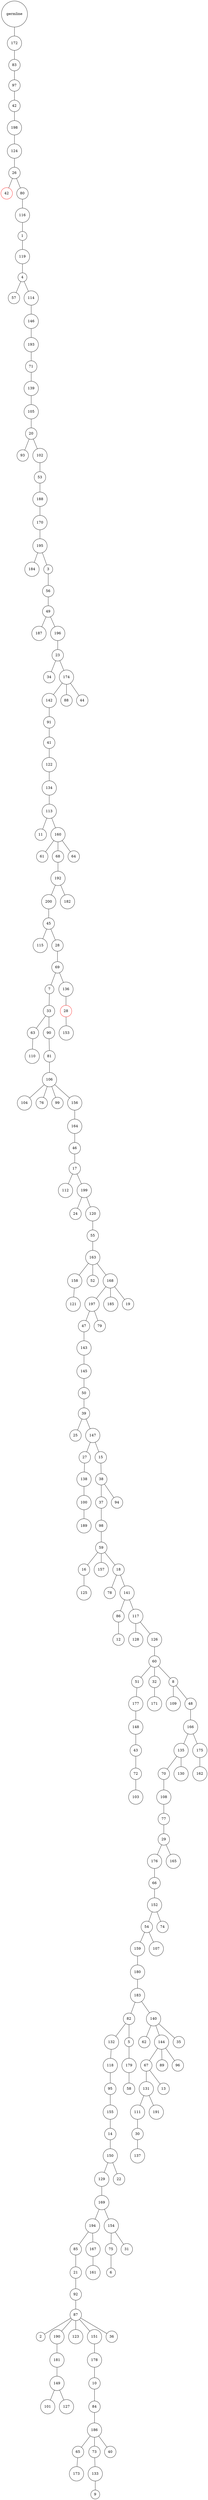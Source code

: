 graph {
	rankdir=UD;
	splines=line;
	node [shape=circle]
	"0x7f0c2dbaac40" [label="germline"];
	"0x7f0c2dbaac70" [label="172"];
	"0x7f0c2dbaac40" -- "0x7f0c2dbaac70" ;
	"0x7f0c2dbaaca0" [label="83"];
	"0x7f0c2dbaac70" -- "0x7f0c2dbaaca0" ;
	"0x7f0c2dbaacd0" [label="97"];
	"0x7f0c2dbaaca0" -- "0x7f0c2dbaacd0" ;
	"0x7f0c2dbaad00" [label="42"];
	"0x7f0c2dbaacd0" -- "0x7f0c2dbaad00" ;
	"0x7f0c2dbaad30" [label="198"];
	"0x7f0c2dbaad00" -- "0x7f0c2dbaad30" ;
	"0x7f0c2dbaad60" [label="124"];
	"0x7f0c2dbaad30" -- "0x7f0c2dbaad60" ;
	"0x7f0c2dbaad90" [label="26"];
	"0x7f0c2dbaad60" -- "0x7f0c2dbaad90" ;
	"0x7f0c2dbaadc0" [label="42",color="red"];
	"0x7f0c2dbaad90" -- "0x7f0c2dbaadc0" ;
	"0x7f0c2dbaadf0" [label="80"];
	"0x7f0c2dbaad90" -- "0x7f0c2dbaadf0" ;
	"0x7f0c2dbaae20" [label="116"];
	"0x7f0c2dbaadf0" -- "0x7f0c2dbaae20" ;
	"0x7f0c2dbaae50" [label="1"];
	"0x7f0c2dbaae20" -- "0x7f0c2dbaae50" ;
	"0x7f0c2dbaae80" [label="119"];
	"0x7f0c2dbaae50" -- "0x7f0c2dbaae80" ;
	"0x7f0c2dbaaeb0" [label="4"];
	"0x7f0c2dbaae80" -- "0x7f0c2dbaaeb0" ;
	"0x7f0c2dbaaee0" [label="57"];
	"0x7f0c2dbaaeb0" -- "0x7f0c2dbaaee0" ;
	"0x7f0c2dbaaf10" [label="114"];
	"0x7f0c2dbaaeb0" -- "0x7f0c2dbaaf10" ;
	"0x7f0c2dbaaf40" [label="146"];
	"0x7f0c2dbaaf10" -- "0x7f0c2dbaaf40" ;
	"0x7f0c2dbaaf70" [label="193"];
	"0x7f0c2dbaaf40" -- "0x7f0c2dbaaf70" ;
	"0x7f0c2dbaafa0" [label="71"];
	"0x7f0c2dbaaf70" -- "0x7f0c2dbaafa0" ;
	"0x7f0c2dbaafd0" [label="139"];
	"0x7f0c2dbaafa0" -- "0x7f0c2dbaafd0" ;
	"0x7f0c2dbac040" [label="105"];
	"0x7f0c2dbaafd0" -- "0x7f0c2dbac040" ;
	"0x7f0c2dbac070" [label="20"];
	"0x7f0c2dbac040" -- "0x7f0c2dbac070" ;
	"0x7f0c2dbac0a0" [label="93"];
	"0x7f0c2dbac070" -- "0x7f0c2dbac0a0" ;
	"0x7f0c2dbac0d0" [label="102"];
	"0x7f0c2dbac070" -- "0x7f0c2dbac0d0" ;
	"0x7f0c2dbac100" [label="53"];
	"0x7f0c2dbac0d0" -- "0x7f0c2dbac100" ;
	"0x7f0c2dbac130" [label="188"];
	"0x7f0c2dbac100" -- "0x7f0c2dbac130" ;
	"0x7f0c2dbac160" [label="170"];
	"0x7f0c2dbac130" -- "0x7f0c2dbac160" ;
	"0x7f0c2dbac190" [label="195"];
	"0x7f0c2dbac160" -- "0x7f0c2dbac190" ;
	"0x7f0c2dbac1c0" [label="184"];
	"0x7f0c2dbac190" -- "0x7f0c2dbac1c0" ;
	"0x7f0c2dbac1f0" [label="3"];
	"0x7f0c2dbac190" -- "0x7f0c2dbac1f0" ;
	"0x7f0c2dbac220" [label="56"];
	"0x7f0c2dbac1f0" -- "0x7f0c2dbac220" ;
	"0x7f0c2dbac250" [label="49"];
	"0x7f0c2dbac220" -- "0x7f0c2dbac250" ;
	"0x7f0c2dbac280" [label="187"];
	"0x7f0c2dbac250" -- "0x7f0c2dbac280" ;
	"0x7f0c2dbac2b0" [label="196"];
	"0x7f0c2dbac250" -- "0x7f0c2dbac2b0" ;
	"0x7f0c2dbac2e0" [label="23"];
	"0x7f0c2dbac2b0" -- "0x7f0c2dbac2e0" ;
	"0x7f0c2dbac310" [label="34"];
	"0x7f0c2dbac2e0" -- "0x7f0c2dbac310" ;
	"0x7f0c2dbac340" [label="174"];
	"0x7f0c2dbac2e0" -- "0x7f0c2dbac340" ;
	"0x7f0c2dbac370" [label="142"];
	"0x7f0c2dbac340" -- "0x7f0c2dbac370" ;
	"0x7f0c2dbac3a0" [label="91"];
	"0x7f0c2dbac370" -- "0x7f0c2dbac3a0" ;
	"0x7f0c2dbac3d0" [label="41"];
	"0x7f0c2dbac3a0" -- "0x7f0c2dbac3d0" ;
	"0x7f0c2dbac400" [label="122"];
	"0x7f0c2dbac3d0" -- "0x7f0c2dbac400" ;
	"0x7f0c2dbac430" [label="134"];
	"0x7f0c2dbac400" -- "0x7f0c2dbac430" ;
	"0x7f0c2dbac460" [label="113"];
	"0x7f0c2dbac430" -- "0x7f0c2dbac460" ;
	"0x7f0c2dbac490" [label="11"];
	"0x7f0c2dbac460" -- "0x7f0c2dbac490" ;
	"0x7f0c2dbac4c0" [label="160"];
	"0x7f0c2dbac460" -- "0x7f0c2dbac4c0" ;
	"0x7f0c2dbac4f0" [label="61"];
	"0x7f0c2dbac4c0" -- "0x7f0c2dbac4f0" ;
	"0x7f0c2dbac520" [label="68"];
	"0x7f0c2dbac4c0" -- "0x7f0c2dbac520" ;
	"0x7f0c2dbac550" [label="192"];
	"0x7f0c2dbac520" -- "0x7f0c2dbac550" ;
	"0x7f0c2dbac580" [label="200"];
	"0x7f0c2dbac550" -- "0x7f0c2dbac580" ;
	"0x7f0c2dbac5b0" [label="45"];
	"0x7f0c2dbac580" -- "0x7f0c2dbac5b0" ;
	"0x7f0c2dbac5e0" [label="115"];
	"0x7f0c2dbac5b0" -- "0x7f0c2dbac5e0" ;
	"0x7f0c2dbac610" [label="28"];
	"0x7f0c2dbac5b0" -- "0x7f0c2dbac610" ;
	"0x7f0c2dbac640" [label="69"];
	"0x7f0c2dbac610" -- "0x7f0c2dbac640" ;
	"0x7f0c2dbac670" [label="7"];
	"0x7f0c2dbac640" -- "0x7f0c2dbac670" ;
	"0x7f0c2dbac6a0" [label="33"];
	"0x7f0c2dbac670" -- "0x7f0c2dbac6a0" ;
	"0x7f0c2dbac6d0" [label="63"];
	"0x7f0c2dbac6a0" -- "0x7f0c2dbac6d0" ;
	"0x7f0c2dbac700" [label="110"];
	"0x7f0c2dbac6d0" -- "0x7f0c2dbac700" ;
	"0x7f0c2dbac730" [label="90"];
	"0x7f0c2dbac6a0" -- "0x7f0c2dbac730" ;
	"0x7f0c2dbac760" [label="81"];
	"0x7f0c2dbac730" -- "0x7f0c2dbac760" ;
	"0x7f0c2dbac790" [label="106"];
	"0x7f0c2dbac760" -- "0x7f0c2dbac790" ;
	"0x7f0c2dbac7c0" [label="104"];
	"0x7f0c2dbac790" -- "0x7f0c2dbac7c0" ;
	"0x7f0c2dbac7f0" [label="76"];
	"0x7f0c2dbac790" -- "0x7f0c2dbac7f0" ;
	"0x7f0c2dbac820" [label="99"];
	"0x7f0c2dbac790" -- "0x7f0c2dbac820" ;
	"0x7f0c2dbac850" [label="156"];
	"0x7f0c2dbac790" -- "0x7f0c2dbac850" ;
	"0x7f0c2dbac880" [label="164"];
	"0x7f0c2dbac850" -- "0x7f0c2dbac880" ;
	"0x7f0c2dbac8b0" [label="46"];
	"0x7f0c2dbac880" -- "0x7f0c2dbac8b0" ;
	"0x7f0c2dbac8e0" [label="17"];
	"0x7f0c2dbac8b0" -- "0x7f0c2dbac8e0" ;
	"0x7f0c2dbac910" [label="112"];
	"0x7f0c2dbac8e0" -- "0x7f0c2dbac910" ;
	"0x7f0c2dbac940" [label="199"];
	"0x7f0c2dbac8e0" -- "0x7f0c2dbac940" ;
	"0x7f0c2dbac970" [label="24"];
	"0x7f0c2dbac940" -- "0x7f0c2dbac970" ;
	"0x7f0c2dbac9a0" [label="120"];
	"0x7f0c2dbac940" -- "0x7f0c2dbac9a0" ;
	"0x7f0c2dbac9d0" [label="55"];
	"0x7f0c2dbac9a0" -- "0x7f0c2dbac9d0" ;
	"0x7f0c2dbaca00" [label="163"];
	"0x7f0c2dbac9d0" -- "0x7f0c2dbaca00" ;
	"0x7f0c2dbaca30" [label="158"];
	"0x7f0c2dbaca00" -- "0x7f0c2dbaca30" ;
	"0x7f0c2dbaca60" [label="121"];
	"0x7f0c2dbaca30" -- "0x7f0c2dbaca60" ;
	"0x7f0c2dbaca90" [label="52"];
	"0x7f0c2dbaca00" -- "0x7f0c2dbaca90" ;
	"0x7f0c2dbacac0" [label="168"];
	"0x7f0c2dbaca00" -- "0x7f0c2dbacac0" ;
	"0x7f0c2dbacaf0" [label="197"];
	"0x7f0c2dbacac0" -- "0x7f0c2dbacaf0" ;
	"0x7f0c2dbacb20" [label="47"];
	"0x7f0c2dbacaf0" -- "0x7f0c2dbacb20" ;
	"0x7f0c2dbacb50" [label="143"];
	"0x7f0c2dbacb20" -- "0x7f0c2dbacb50" ;
	"0x7f0c2dbacb80" [label="145"];
	"0x7f0c2dbacb50" -- "0x7f0c2dbacb80" ;
	"0x7f0c2dbacbb0" [label="50"];
	"0x7f0c2dbacb80" -- "0x7f0c2dbacbb0" ;
	"0x7f0c2dbacbe0" [label="39"];
	"0x7f0c2dbacbb0" -- "0x7f0c2dbacbe0" ;
	"0x7f0c2dbacc10" [label="25"];
	"0x7f0c2dbacbe0" -- "0x7f0c2dbacc10" ;
	"0x7f0c2dbacc40" [label="147"];
	"0x7f0c2dbacbe0" -- "0x7f0c2dbacc40" ;
	"0x7f0c2dbacc70" [label="27"];
	"0x7f0c2dbacc40" -- "0x7f0c2dbacc70" ;
	"0x7f0c2dbacca0" [label="138"];
	"0x7f0c2dbacc70" -- "0x7f0c2dbacca0" ;
	"0x7f0c2dbaccd0" [label="100"];
	"0x7f0c2dbacca0" -- "0x7f0c2dbaccd0" ;
	"0x7f0c2dbacd00" [label="189"];
	"0x7f0c2dbaccd0" -- "0x7f0c2dbacd00" ;
	"0x7f0c2dbacd30" [label="15"];
	"0x7f0c2dbacc40" -- "0x7f0c2dbacd30" ;
	"0x7f0c2dbacd60" [label="38"];
	"0x7f0c2dbacd30" -- "0x7f0c2dbacd60" ;
	"0x7f0c2dbacd90" [label="37"];
	"0x7f0c2dbacd60" -- "0x7f0c2dbacd90" ;
	"0x7f0c2dbacdc0" [label="98"];
	"0x7f0c2dbacd90" -- "0x7f0c2dbacdc0" ;
	"0x7f0c2dbacdf0" [label="59"];
	"0x7f0c2dbacdc0" -- "0x7f0c2dbacdf0" ;
	"0x7f0c2dbace20" [label="16"];
	"0x7f0c2dbacdf0" -- "0x7f0c2dbace20" ;
	"0x7f0c2dbace50" [label="125"];
	"0x7f0c2dbace20" -- "0x7f0c2dbace50" ;
	"0x7f0c2dbace80" [label="157"];
	"0x7f0c2dbacdf0" -- "0x7f0c2dbace80" ;
	"0x7f0c2dbaceb0" [label="18"];
	"0x7f0c2dbacdf0" -- "0x7f0c2dbaceb0" ;
	"0x7f0c2dbacee0" [label="78"];
	"0x7f0c2dbaceb0" -- "0x7f0c2dbacee0" ;
	"0x7f0c2dbacf10" [label="141"];
	"0x7f0c2dbaceb0" -- "0x7f0c2dbacf10" ;
	"0x7f0c2dbacf40" [label="86"];
	"0x7f0c2dbacf10" -- "0x7f0c2dbacf40" ;
	"0x7f0c2dbacf70" [label="12"];
	"0x7f0c2dbacf40" -- "0x7f0c2dbacf70" ;
	"0x7f0c2dbacfa0" [label="117"];
	"0x7f0c2dbacf10" -- "0x7f0c2dbacfa0" ;
	"0x7f0c2dbacfd0" [label="128"];
	"0x7f0c2dbacfa0" -- "0x7f0c2dbacfd0" ;
	"0x7f0c2dbaf040" [label="126"];
	"0x7f0c2dbacfa0" -- "0x7f0c2dbaf040" ;
	"0x7f0c2dbaf070" [label="60"];
	"0x7f0c2dbaf040" -- "0x7f0c2dbaf070" ;
	"0x7f0c2dbaf0a0" [label="51"];
	"0x7f0c2dbaf070" -- "0x7f0c2dbaf0a0" ;
	"0x7f0c2dbaf0d0" [label="177"];
	"0x7f0c2dbaf0a0" -- "0x7f0c2dbaf0d0" ;
	"0x7f0c2dbaf100" [label="148"];
	"0x7f0c2dbaf0d0" -- "0x7f0c2dbaf100" ;
	"0x7f0c2dbaf130" [label="43"];
	"0x7f0c2dbaf100" -- "0x7f0c2dbaf130" ;
	"0x7f0c2dbaf160" [label="72"];
	"0x7f0c2dbaf130" -- "0x7f0c2dbaf160" ;
	"0x7f0c2dbaf190" [label="103"];
	"0x7f0c2dbaf160" -- "0x7f0c2dbaf190" ;
	"0x7f0c2dbaf1c0" [label="32"];
	"0x7f0c2dbaf070" -- "0x7f0c2dbaf1c0" ;
	"0x7f0c2dbaf1f0" [label="171"];
	"0x7f0c2dbaf1c0" -- "0x7f0c2dbaf1f0" ;
	"0x7f0c2dbaf220" [label="8"];
	"0x7f0c2dbaf070" -- "0x7f0c2dbaf220" ;
	"0x7f0c2dbaf250" [label="109"];
	"0x7f0c2dbaf220" -- "0x7f0c2dbaf250" ;
	"0x7f0c2dbaf280" [label="48"];
	"0x7f0c2dbaf220" -- "0x7f0c2dbaf280" ;
	"0x7f0c2dbaf2b0" [label="166"];
	"0x7f0c2dbaf280" -- "0x7f0c2dbaf2b0" ;
	"0x7f0c2dbaf2e0" [label="135"];
	"0x7f0c2dbaf2b0" -- "0x7f0c2dbaf2e0" ;
	"0x7f0c2dbaf310" [label="70"];
	"0x7f0c2dbaf2e0" -- "0x7f0c2dbaf310" ;
	"0x7f0c2dbaf340" [label="108"];
	"0x7f0c2dbaf310" -- "0x7f0c2dbaf340" ;
	"0x7f0c2dbaf370" [label="77"];
	"0x7f0c2dbaf340" -- "0x7f0c2dbaf370" ;
	"0x7f0c2dbaf3a0" [label="29"];
	"0x7f0c2dbaf370" -- "0x7f0c2dbaf3a0" ;
	"0x7f0c2dbaf3d0" [label="176"];
	"0x7f0c2dbaf3a0" -- "0x7f0c2dbaf3d0" ;
	"0x7f0c2dbaf400" [label="66"];
	"0x7f0c2dbaf3d0" -- "0x7f0c2dbaf400" ;
	"0x7f0c2dbaf430" [label="152"];
	"0x7f0c2dbaf400" -- "0x7f0c2dbaf430" ;
	"0x7f0c2dbaf460" [label="54"];
	"0x7f0c2dbaf430" -- "0x7f0c2dbaf460" ;
	"0x7f0c2dbaf490" [label="159"];
	"0x7f0c2dbaf460" -- "0x7f0c2dbaf490" ;
	"0x7f0c2dbaf4c0" [label="180"];
	"0x7f0c2dbaf490" -- "0x7f0c2dbaf4c0" ;
	"0x7f0c2dbaf4f0" [label="183"];
	"0x7f0c2dbaf4c0" -- "0x7f0c2dbaf4f0" ;
	"0x7f0c2dbaf520" [label="82"];
	"0x7f0c2dbaf4f0" -- "0x7f0c2dbaf520" ;
	"0x7f0c2dbaf550" [label="132"];
	"0x7f0c2dbaf520" -- "0x7f0c2dbaf550" ;
	"0x7f0c2dbaf580" [label="118"];
	"0x7f0c2dbaf550" -- "0x7f0c2dbaf580" ;
	"0x7f0c2dbaf5b0" [label="95"];
	"0x7f0c2dbaf580" -- "0x7f0c2dbaf5b0" ;
	"0x7f0c2dbaf5e0" [label="155"];
	"0x7f0c2dbaf5b0" -- "0x7f0c2dbaf5e0" ;
	"0x7f0c2dbaf610" [label="14"];
	"0x7f0c2dbaf5e0" -- "0x7f0c2dbaf610" ;
	"0x7f0c2dbaf640" [label="150"];
	"0x7f0c2dbaf610" -- "0x7f0c2dbaf640" ;
	"0x7f0c2dbaf670" [label="129"];
	"0x7f0c2dbaf640" -- "0x7f0c2dbaf670" ;
	"0x7f0c2dbaf6a0" [label="169"];
	"0x7f0c2dbaf670" -- "0x7f0c2dbaf6a0" ;
	"0x7f0c2dbaf6d0" [label="194"];
	"0x7f0c2dbaf6a0" -- "0x7f0c2dbaf6d0" ;
	"0x7f0c2dbaf700" [label="85"];
	"0x7f0c2dbaf6d0" -- "0x7f0c2dbaf700" ;
	"0x7f0c2dbaf730" [label="21"];
	"0x7f0c2dbaf700" -- "0x7f0c2dbaf730" ;
	"0x7f0c2dbaf760" [label="92"];
	"0x7f0c2dbaf730" -- "0x7f0c2dbaf760" ;
	"0x7f0c2dbaf790" [label="87"];
	"0x7f0c2dbaf760" -- "0x7f0c2dbaf790" ;
	"0x7f0c2dbaf7c0" [label="2"];
	"0x7f0c2dbaf790" -- "0x7f0c2dbaf7c0" ;
	"0x7f0c2dbaf7f0" [label="190"];
	"0x7f0c2dbaf790" -- "0x7f0c2dbaf7f0" ;
	"0x7f0c2dbaf820" [label="181"];
	"0x7f0c2dbaf7f0" -- "0x7f0c2dbaf820" ;
	"0x7f0c2dbaf850" [label="149"];
	"0x7f0c2dbaf820" -- "0x7f0c2dbaf850" ;
	"0x7f0c2dbaf880" [label="101"];
	"0x7f0c2dbaf850" -- "0x7f0c2dbaf880" ;
	"0x7f0c2dbaf8b0" [label="127"];
	"0x7f0c2dbaf850" -- "0x7f0c2dbaf8b0" ;
	"0x7f0c2dbaf8e0" [label="123"];
	"0x7f0c2dbaf790" -- "0x7f0c2dbaf8e0" ;
	"0x7f0c2dbaf910" [label="151"];
	"0x7f0c2dbaf790" -- "0x7f0c2dbaf910" ;
	"0x7f0c2dbaf940" [label="178"];
	"0x7f0c2dbaf910" -- "0x7f0c2dbaf940" ;
	"0x7f0c2dbaf970" [label="10"];
	"0x7f0c2dbaf940" -- "0x7f0c2dbaf970" ;
	"0x7f0c2dbaf9a0" [label="84"];
	"0x7f0c2dbaf970" -- "0x7f0c2dbaf9a0" ;
	"0x7f0c2dbaf9d0" [label="186"];
	"0x7f0c2dbaf9a0" -- "0x7f0c2dbaf9d0" ;
	"0x7f0c2dbafa00" [label="65"];
	"0x7f0c2dbaf9d0" -- "0x7f0c2dbafa00" ;
	"0x7f0c2dbafa30" [label="173"];
	"0x7f0c2dbafa00" -- "0x7f0c2dbafa30" ;
	"0x7f0c2dbafa60" [label="73"];
	"0x7f0c2dbaf9d0" -- "0x7f0c2dbafa60" ;
	"0x7f0c2dbafa90" [label="133"];
	"0x7f0c2dbafa60" -- "0x7f0c2dbafa90" ;
	"0x7f0c2dbafac0" [label="9"];
	"0x7f0c2dbafa90" -- "0x7f0c2dbafac0" ;
	"0x7f0c2dbafaf0" [label="40"];
	"0x7f0c2dbaf9d0" -- "0x7f0c2dbafaf0" ;
	"0x7f0c2dbafb20" [label="36"];
	"0x7f0c2dbaf790" -- "0x7f0c2dbafb20" ;
	"0x7f0c2dbafb50" [label="167"];
	"0x7f0c2dbaf6d0" -- "0x7f0c2dbafb50" ;
	"0x7f0c2dbafb80" [label="161"];
	"0x7f0c2dbafb50" -- "0x7f0c2dbafb80" ;
	"0x7f0c2dbafbb0" [label="154"];
	"0x7f0c2dbaf6a0" -- "0x7f0c2dbafbb0" ;
	"0x7f0c2dbafbe0" [label="75"];
	"0x7f0c2dbafbb0" -- "0x7f0c2dbafbe0" ;
	"0x7f0c2dbafc10" [label="6"];
	"0x7f0c2dbafbe0" -- "0x7f0c2dbafc10" ;
	"0x7f0c2dbafc40" [label="31"];
	"0x7f0c2dbafbb0" -- "0x7f0c2dbafc40" ;
	"0x7f0c2dbafc70" [label="22"];
	"0x7f0c2dbaf640" -- "0x7f0c2dbafc70" ;
	"0x7f0c2dbafca0" [label="5"];
	"0x7f0c2dbaf520" -- "0x7f0c2dbafca0" ;
	"0x7f0c2dbafcd0" [label="179"];
	"0x7f0c2dbafca0" -- "0x7f0c2dbafcd0" ;
	"0x7f0c2dbafd00" [label="58"];
	"0x7f0c2dbafcd0" -- "0x7f0c2dbafd00" ;
	"0x7f0c2dbafd30" [label="140"];
	"0x7f0c2dbaf4f0" -- "0x7f0c2dbafd30" ;
	"0x7f0c2dbafd60" [label="62"];
	"0x7f0c2dbafd30" -- "0x7f0c2dbafd60" ;
	"0x7f0c2dbafd90" [label="144"];
	"0x7f0c2dbafd30" -- "0x7f0c2dbafd90" ;
	"0x7f0c2dbafdc0" [label="67"];
	"0x7f0c2dbafd90" -- "0x7f0c2dbafdc0" ;
	"0x7f0c2dbafdf0" [label="131"];
	"0x7f0c2dbafdc0" -- "0x7f0c2dbafdf0" ;
	"0x7f0c2dbafe20" [label="111"];
	"0x7f0c2dbafdf0" -- "0x7f0c2dbafe20" ;
	"0x7f0c2dbafe50" [label="30"];
	"0x7f0c2dbafe20" -- "0x7f0c2dbafe50" ;
	"0x7f0c2dbafe80" [label="137"];
	"0x7f0c2dbafe50" -- "0x7f0c2dbafe80" ;
	"0x7f0c2dbafeb0" [label="191"];
	"0x7f0c2dbafdf0" -- "0x7f0c2dbafeb0" ;
	"0x7f0c2dbafee0" [label="13"];
	"0x7f0c2dbafdc0" -- "0x7f0c2dbafee0" ;
	"0x7f0c2dbaff10" [label="89"];
	"0x7f0c2dbafd90" -- "0x7f0c2dbaff10" ;
	"0x7f0c2dbaff40" [label="96"];
	"0x7f0c2dbafd90" -- "0x7f0c2dbaff40" ;
	"0x7f0c2dbaff70" [label="35"];
	"0x7f0c2dbafd30" -- "0x7f0c2dbaff70" ;
	"0x7f0c2dbaffa0" [label="107"];
	"0x7f0c2dbaf460" -- "0x7f0c2dbaffa0" ;
	"0x7f0c2dbaffd0" [label="74"];
	"0x7f0c2dbaf430" -- "0x7f0c2dbaffd0" ;
	"0x7f0c2dbbf040" [label="165"];
	"0x7f0c2dbaf3a0" -- "0x7f0c2dbbf040" ;
	"0x7f0c2dbbf070" [label="130"];
	"0x7f0c2dbaf2e0" -- "0x7f0c2dbbf070" ;
	"0x7f0c2dbbf0a0" [label="175"];
	"0x7f0c2dbaf2b0" -- "0x7f0c2dbbf0a0" ;
	"0x7f0c2dbbf0d0" [label="162"];
	"0x7f0c2dbbf0a0" -- "0x7f0c2dbbf0d0" ;
	"0x7f0c2dbbf100" [label="94"];
	"0x7f0c2dbacd60" -- "0x7f0c2dbbf100" ;
	"0x7f0c2dbbf130" [label="79"];
	"0x7f0c2dbacaf0" -- "0x7f0c2dbbf130" ;
	"0x7f0c2dbbf160" [label="185"];
	"0x7f0c2dbacac0" -- "0x7f0c2dbbf160" ;
	"0x7f0c2dbbf190" [label="19"];
	"0x7f0c2dbacac0" -- "0x7f0c2dbbf190" ;
	"0x7f0c2dbbf1c0" [label="136"];
	"0x7f0c2dbac640" -- "0x7f0c2dbbf1c0" ;
	"0x7f0c2dbbf1f0" [label="28",color="red"];
	"0x7f0c2dbbf1c0" -- "0x7f0c2dbbf1f0" ;
	"0x7f0c2dbbf220" [label="153"];
	"0x7f0c2dbbf1f0" -- "0x7f0c2dbbf220" ;
	"0x7f0c2dbbf250" [label="182"];
	"0x7f0c2dbac550" -- "0x7f0c2dbbf250" ;
	"0x7f0c2dbbf280" [label="64"];
	"0x7f0c2dbac4c0" -- "0x7f0c2dbbf280" ;
	"0x7f0c2dbbf2b0" [label="88"];
	"0x7f0c2dbac340" -- "0x7f0c2dbbf2b0" ;
	"0x7f0c2dbbf2e0" [label="44"];
	"0x7f0c2dbac340" -- "0x7f0c2dbbf2e0" ;
}
